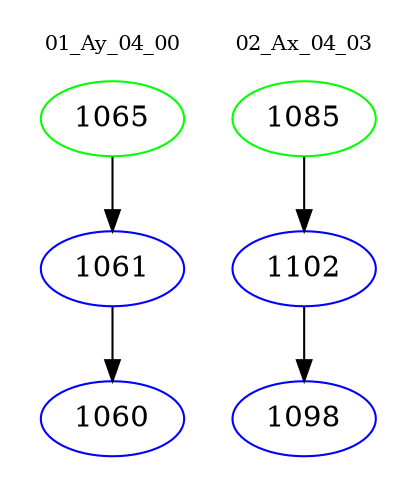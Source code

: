 digraph{
subgraph cluster_0 {
color = white
label = "01_Ay_04_00";
fontsize=10;
T0_1065 [label="1065", color="green"]
T0_1065 -> T0_1061 [color="black"]
T0_1061 [label="1061", color="blue"]
T0_1061 -> T0_1060 [color="black"]
T0_1060 [label="1060", color="blue"]
}
subgraph cluster_1 {
color = white
label = "02_Ax_04_03";
fontsize=10;
T1_1085 [label="1085", color="green"]
T1_1085 -> T1_1102 [color="black"]
T1_1102 [label="1102", color="blue"]
T1_1102 -> T1_1098 [color="black"]
T1_1098 [label="1098", color="blue"]
}
}
